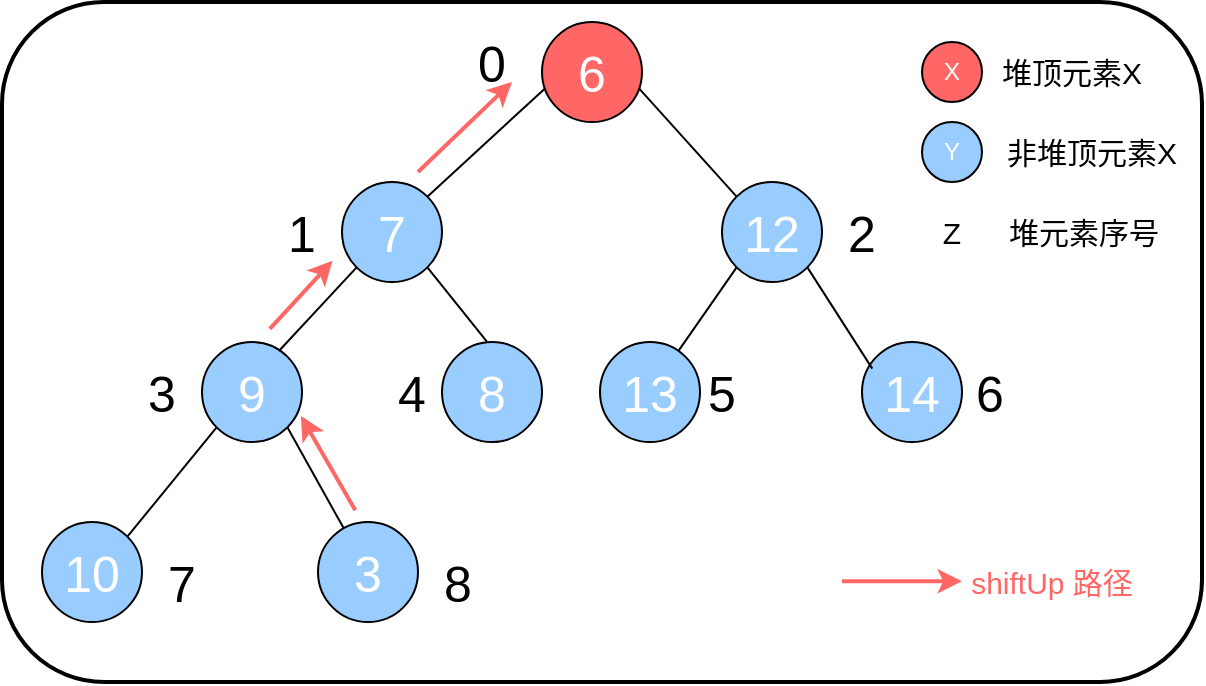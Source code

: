 <mxfile version="14.9.4" type="device"><diagram id="Bv7Nh3p_sFcEwkkCxqJk" name="Page-1"><mxGraphModel dx="716" dy="339" grid="1" gridSize="10" guides="1" tooltips="1" connect="1" arrows="1" fold="1" page="1" pageScale="1" pageWidth="827" pageHeight="1169" math="0" shadow="0"><root><mxCell id="0"/><mxCell id="1" parent="0"/><mxCell id="uVOBjE7AgMHDXxGD40tv-36" value="" style="rounded=1;whiteSpace=wrap;html=1;fillColor=none;strokeWidth=2;" vertex="1" parent="1"><mxGeometry x="90" y="150" width="600" height="340" as="geometry"/></mxCell><mxCell id="uVOBjE7AgMHDXxGD40tv-37" value="&lt;font style=&quot;font-size: 25px&quot; color=&quot;#ffffff&quot;&gt;6&lt;/font&gt;" style="ellipse;whiteSpace=wrap;html=1;aspect=fixed;fillColor=#FF6666;" vertex="1" parent="1"><mxGeometry x="360" y="160" width="50" height="50" as="geometry"/></mxCell><mxCell id="uVOBjE7AgMHDXxGD40tv-38" value="&lt;font style=&quot;font-size: 25px&quot; color=&quot;#ffffff&quot;&gt;7&lt;/font&gt;" style="ellipse;whiteSpace=wrap;html=1;aspect=fixed;fillColor=#99CCFF;" vertex="1" parent="1"><mxGeometry x="260" y="240" width="50" height="50" as="geometry"/></mxCell><mxCell id="uVOBjE7AgMHDXxGD40tv-39" value="&lt;font style=&quot;font-size: 25px&quot; color=&quot;#ffffff&quot;&gt;12&lt;/font&gt;" style="ellipse;whiteSpace=wrap;html=1;aspect=fixed;fillColor=#99CCFF;" vertex="1" parent="1"><mxGeometry x="450" y="240" width="50" height="50" as="geometry"/></mxCell><mxCell id="uVOBjE7AgMHDXxGD40tv-40" value="&lt;font style=&quot;font-size: 25px&quot; color=&quot;#ffffff&quot;&gt;9&lt;/font&gt;" style="ellipse;whiteSpace=wrap;html=1;aspect=fixed;fillColor=#99CCFF;" vertex="1" parent="1"><mxGeometry x="190" y="320" width="50" height="50" as="geometry"/></mxCell><mxCell id="uVOBjE7AgMHDXxGD40tv-41" value="&lt;font style=&quot;font-size: 25px&quot; color=&quot;#ffffff&quot;&gt;8&lt;/font&gt;" style="ellipse;whiteSpace=wrap;html=1;aspect=fixed;fillColor=#99CCFF;" vertex="1" parent="1"><mxGeometry x="310" y="320" width="50" height="50" as="geometry"/></mxCell><mxCell id="uVOBjE7AgMHDXxGD40tv-42" value="&lt;font style=&quot;font-size: 25px&quot; color=&quot;#ffffff&quot;&gt;13&lt;/font&gt;" style="ellipse;whiteSpace=wrap;html=1;aspect=fixed;fillColor=#99CCFF;" vertex="1" parent="1"><mxGeometry x="389" y="320" width="50" height="50" as="geometry"/></mxCell><mxCell id="uVOBjE7AgMHDXxGD40tv-43" value="&lt;font style=&quot;font-size: 25px&quot; color=&quot;#ffffff&quot;&gt;14&lt;/font&gt;" style="ellipse;whiteSpace=wrap;html=1;aspect=fixed;fillColor=#99CCFF;" vertex="1" parent="1"><mxGeometry x="520" y="320" width="50" height="50" as="geometry"/></mxCell><mxCell id="uVOBjE7AgMHDXxGD40tv-44" value="&lt;font style=&quot;font-size: 25px&quot; color=&quot;#ffffff&quot;&gt;10&lt;/font&gt;" style="ellipse;whiteSpace=wrap;html=1;aspect=fixed;fillColor=#99CCFF;" vertex="1" parent="1"><mxGeometry x="110" y="410" width="50" height="50" as="geometry"/></mxCell><mxCell id="uVOBjE7AgMHDXxGD40tv-45" value="" style="endArrow=none;html=1;entryX=0.025;entryY=0.669;entryDx=0;entryDy=0;entryPerimeter=0;exitX=1;exitY=0;exitDx=0;exitDy=0;" edge="1" parent="1" source="uVOBjE7AgMHDXxGD40tv-38" target="uVOBjE7AgMHDXxGD40tv-37"><mxGeometry width="50" height="50" relative="1" as="geometry"><mxPoint x="310" y="240" as="sourcePoint"/><mxPoint x="360" y="190" as="targetPoint"/></mxGeometry></mxCell><mxCell id="uVOBjE7AgMHDXxGD40tv-46" value="" style="endArrow=none;html=1;entryX=0;entryY=0;entryDx=0;entryDy=0;exitX=0.97;exitY=0.663;exitDx=0;exitDy=0;exitPerimeter=0;" edge="1" parent="1" source="uVOBjE7AgMHDXxGD40tv-37" target="uVOBjE7AgMHDXxGD40tv-39"><mxGeometry width="50" height="50" relative="1" as="geometry"><mxPoint x="419.998" y="183.872" as="sourcePoint"/><mxPoint x="488.57" y="120.0" as="targetPoint"/></mxGeometry></mxCell><mxCell id="uVOBjE7AgMHDXxGD40tv-47" value="" style="endArrow=none;html=1;entryX=0;entryY=1;entryDx=0;entryDy=0;exitX=0.769;exitY=0.09;exitDx=0;exitDy=0;exitPerimeter=0;" edge="1" parent="1" source="uVOBjE7AgMHDXxGD40tv-40" target="uVOBjE7AgMHDXxGD40tv-38"><mxGeometry width="50" height="50" relative="1" as="geometry"><mxPoint x="169.998" y="313.872" as="sourcePoint"/><mxPoint x="238.57" y="250.0" as="targetPoint"/></mxGeometry></mxCell><mxCell id="uVOBjE7AgMHDXxGD40tv-48" value="" style="endArrow=none;html=1;entryX=0;entryY=1;entryDx=0;entryDy=0;exitX=1;exitY=0;exitDx=0;exitDy=0;" edge="1" parent="1" source="uVOBjE7AgMHDXxGD40tv-44" target="uVOBjE7AgMHDXxGD40tv-40"><mxGeometry width="50" height="50" relative="1" as="geometry"><mxPoint x="120.0" y="371.82" as="sourcePoint"/><mxPoint x="158.872" y="329.998" as="targetPoint"/></mxGeometry></mxCell><mxCell id="uVOBjE7AgMHDXxGD40tv-49" value="" style="endArrow=none;html=1;entryX=0.103;entryY=0.266;entryDx=0;entryDy=0;exitX=1;exitY=1;exitDx=0;exitDy=0;entryPerimeter=0;" edge="1" parent="1" source="uVOBjE7AgMHDXxGD40tv-39" target="uVOBjE7AgMHDXxGD40tv-43"><mxGeometry width="50" height="50" relative="1" as="geometry"><mxPoint x="530.0" y="270" as="sourcePoint"/><mxPoint x="588.822" y="334.172" as="targetPoint"/></mxGeometry></mxCell><mxCell id="uVOBjE7AgMHDXxGD40tv-50" value="" style="endArrow=none;html=1;entryX=1;entryY=1;entryDx=0;entryDy=0;exitX=0.451;exitY=-0.002;exitDx=0;exitDy=0;exitPerimeter=0;" edge="1" parent="1" source="uVOBjE7AgMHDXxGD40tv-41" target="uVOBjE7AgMHDXxGD40tv-38"><mxGeometry width="50" height="50" relative="1" as="geometry"><mxPoint x="360.002" y="320.002" as="sourcePoint"/><mxPoint x="335.358" y="275.358" as="targetPoint"/></mxGeometry></mxCell><mxCell id="uVOBjE7AgMHDXxGD40tv-51" value="" style="endArrow=none;html=1;exitX=0;exitY=1;exitDx=0;exitDy=0;" edge="1" parent="1" source="uVOBjE7AgMHDXxGD40tv-39" target="uVOBjE7AgMHDXxGD40tv-42"><mxGeometry width="50" height="50" relative="1" as="geometry"><mxPoint x="399.998" y="269.378" as="sourcePoint"/><mxPoint x="432.47" y="320.0" as="targetPoint"/></mxGeometry></mxCell><mxCell id="uVOBjE7AgMHDXxGD40tv-52" value="&lt;font color=&quot;#ffffff&quot;&gt;X&lt;/font&gt;" style="ellipse;whiteSpace=wrap;html=1;aspect=fixed;fillColor=#FF6666;" vertex="1" parent="1"><mxGeometry x="550" y="170" width="30" height="30" as="geometry"/></mxCell><mxCell id="uVOBjE7AgMHDXxGD40tv-53" value="&lt;font style=&quot;font-size: 15px&quot;&gt;堆顶元素X&lt;/font&gt;" style="text;html=1;strokeColor=none;fillColor=none;align=center;verticalAlign=middle;whiteSpace=wrap;rounded=0;" vertex="1" parent="1"><mxGeometry x="580" y="175" width="90" height="20" as="geometry"/></mxCell><mxCell id="uVOBjE7AgMHDXxGD40tv-54" value="&lt;font color=&quot;#ffffff&quot;&gt;Y&lt;/font&gt;" style="ellipse;whiteSpace=wrap;html=1;aspect=fixed;fillColor=#99CCFF;" vertex="1" parent="1"><mxGeometry x="550" y="210" width="30" height="30" as="geometry"/></mxCell><mxCell id="uVOBjE7AgMHDXxGD40tv-55" value="&lt;font style=&quot;font-size: 15px&quot;&gt;非堆顶元素X&lt;/font&gt;" style="text;html=1;strokeColor=none;fillColor=none;align=center;verticalAlign=middle;whiteSpace=wrap;rounded=0;" vertex="1" parent="1"><mxGeometry x="590" y="215" width="90" height="20" as="geometry"/></mxCell><mxCell id="uVOBjE7AgMHDXxGD40tv-56" value="&lt;font style=&quot;font-size: 25px&quot;&gt;0&lt;/font&gt;" style="text;html=1;strokeColor=none;fillColor=none;align=center;verticalAlign=middle;whiteSpace=wrap;rounded=0;" vertex="1" parent="1"><mxGeometry x="315" y="170" width="40" height="20" as="geometry"/></mxCell><mxCell id="uVOBjE7AgMHDXxGD40tv-57" value="&lt;font style=&quot;font-size: 25px&quot;&gt;1&lt;/font&gt;" style="text;html=1;strokeColor=none;fillColor=none;align=center;verticalAlign=middle;whiteSpace=wrap;rounded=0;" vertex="1" parent="1"><mxGeometry x="220" y="255" width="40" height="20" as="geometry"/></mxCell><mxCell id="uVOBjE7AgMHDXxGD40tv-58" value="&lt;font style=&quot;font-size: 25px&quot;&gt;2&lt;/font&gt;" style="text;html=1;strokeColor=none;fillColor=none;align=center;verticalAlign=middle;whiteSpace=wrap;rounded=0;" vertex="1" parent="1"><mxGeometry x="500" y="255" width="40" height="20" as="geometry"/></mxCell><mxCell id="uVOBjE7AgMHDXxGD40tv-59" value="&lt;font style=&quot;font-size: 25px&quot;&gt;3&lt;/font&gt;" style="text;html=1;strokeColor=none;fillColor=none;align=center;verticalAlign=middle;whiteSpace=wrap;rounded=0;" vertex="1" parent="1"><mxGeometry x="150" y="335" width="40" height="20" as="geometry"/></mxCell><mxCell id="uVOBjE7AgMHDXxGD40tv-60" value="&lt;font style=&quot;font-size: 25px&quot;&gt;4&lt;/font&gt;" style="text;html=1;strokeColor=none;fillColor=none;align=center;verticalAlign=middle;whiteSpace=wrap;rounded=0;" vertex="1" parent="1"><mxGeometry x="275" y="335" width="40" height="20" as="geometry"/></mxCell><mxCell id="uVOBjE7AgMHDXxGD40tv-61" value="&lt;font style=&quot;font-size: 25px&quot;&gt;5&lt;/font&gt;" style="text;html=1;strokeColor=none;fillColor=none;align=center;verticalAlign=middle;whiteSpace=wrap;rounded=0;" vertex="1" parent="1"><mxGeometry x="430" y="335" width="40" height="20" as="geometry"/></mxCell><mxCell id="uVOBjE7AgMHDXxGD40tv-62" value="&lt;font style=&quot;font-size: 25px&quot;&gt;6&lt;/font&gt;" style="text;html=1;strokeColor=none;fillColor=none;align=center;verticalAlign=middle;whiteSpace=wrap;rounded=0;" vertex="1" parent="1"><mxGeometry x="564" y="335" width="40" height="20" as="geometry"/></mxCell><mxCell id="uVOBjE7AgMHDXxGD40tv-63" value="&lt;font style=&quot;font-size: 25px&quot;&gt;7&lt;/font&gt;" style="text;html=1;strokeColor=none;fillColor=none;align=center;verticalAlign=middle;whiteSpace=wrap;rounded=0;" vertex="1" parent="1"><mxGeometry x="160" y="430" width="40" height="20" as="geometry"/></mxCell><mxCell id="uVOBjE7AgMHDXxGD40tv-64" value="&lt;font style=&quot;font-size: 15px&quot;&gt;Z&lt;/font&gt;" style="text;html=1;strokeColor=none;fillColor=none;align=center;verticalAlign=middle;whiteSpace=wrap;rounded=0;" vertex="1" parent="1"><mxGeometry x="550" y="255" width="30" height="20" as="geometry"/></mxCell><mxCell id="uVOBjE7AgMHDXxGD40tv-65" value="&lt;font style=&quot;font-size: 15px&quot;&gt;堆元素序号&lt;/font&gt;" style="text;html=1;strokeColor=none;fillColor=none;align=center;verticalAlign=middle;whiteSpace=wrap;rounded=0;" vertex="1" parent="1"><mxGeometry x="586" y="255" width="90" height="20" as="geometry"/></mxCell><mxCell id="uVOBjE7AgMHDXxGD40tv-66" value="&lt;font style=&quot;font-size: 25px&quot; color=&quot;#ffffff&quot;&gt;3&lt;/font&gt;" style="ellipse;whiteSpace=wrap;html=1;aspect=fixed;fillColor=#99CCFF;" vertex="1" parent="1"><mxGeometry x="248" y="410" width="50" height="50" as="geometry"/></mxCell><mxCell id="uVOBjE7AgMHDXxGD40tv-67" value="" style="endArrow=none;html=1;entryX=1;entryY=1;entryDx=0;entryDy=0;" edge="1" parent="1" source="uVOBjE7AgMHDXxGD40tv-66" target="uVOBjE7AgMHDXxGD40tv-40"><mxGeometry width="50" height="50" relative="1" as="geometry"><mxPoint x="199.998" y="430.002" as="sourcePoint"/><mxPoint x="244.642" y="375.358" as="targetPoint"/></mxGeometry></mxCell><mxCell id="uVOBjE7AgMHDXxGD40tv-68" value="&lt;font style=&quot;font-size: 25px&quot;&gt;8&lt;/font&gt;" style="text;html=1;strokeColor=none;fillColor=none;align=center;verticalAlign=middle;whiteSpace=wrap;rounded=0;" vertex="1" parent="1"><mxGeometry x="298" y="430" width="40" height="20" as="geometry"/></mxCell><mxCell id="uVOBjE7AgMHDXxGD40tv-70" value="" style="endArrow=classic;html=1;strokeWidth=2;strokeColor=#FF6666;" edge="1" parent="1"><mxGeometry width="50" height="50" relative="1" as="geometry"><mxPoint x="510" y="439.66" as="sourcePoint"/><mxPoint x="570" y="439.66" as="targetPoint"/></mxGeometry></mxCell><mxCell id="uVOBjE7AgMHDXxGD40tv-71" value="&lt;font style=&quot;font-size: 15px&quot; color=&quot;#ff6666&quot;&gt;shiftUp 路径&lt;/font&gt;" style="text;html=1;strokeColor=none;fillColor=none;align=center;verticalAlign=middle;whiteSpace=wrap;rounded=0;" vertex="1" parent="1"><mxGeometry x="560" y="430" width="110" height="20" as="geometry"/></mxCell><mxCell id="uVOBjE7AgMHDXxGD40tv-77" value="" style="endArrow=classic;html=1;strokeColor=#FF6666;strokeWidth=2;entryX=0.557;entryY=1.218;entryDx=0;entryDy=0;entryPerimeter=0;jumpSize=2;" edge="1" parent="1"><mxGeometry width="50" height="50" relative="1" as="geometry"><mxPoint x="223.9" y="313.45" as="sourcePoint"/><mxPoint x="255.28" y="279.36" as="targetPoint"/></mxGeometry></mxCell><mxCell id="uVOBjE7AgMHDXxGD40tv-78" value="" style="endArrow=classic;html=1;strokeColor=#FF6666;strokeWidth=2;entryX=0.989;entryY=0.739;entryDx=0;entryDy=0;entryPerimeter=0;jumpSize=2;" edge="1" parent="1" target="uVOBjE7AgMHDXxGD40tv-40"><mxGeometry width="50" height="50" relative="1" as="geometry"><mxPoint x="266.62" y="404.09" as="sourcePoint"/><mxPoint x="298" y="370" as="targetPoint"/></mxGeometry></mxCell><mxCell id="uVOBjE7AgMHDXxGD40tv-79" value="" style="endArrow=classic;html=1;strokeColor=#FF6666;strokeWidth=2;entryX=0.75;entryY=1;entryDx=0;entryDy=0;jumpSize=2;" edge="1" parent="1" target="uVOBjE7AgMHDXxGD40tv-56"><mxGeometry width="50" height="50" relative="1" as="geometry"><mxPoint x="298" y="235.0" as="sourcePoint"/><mxPoint x="329.38" y="200.91" as="targetPoint"/></mxGeometry></mxCell></root></mxGraphModel></diagram></mxfile>